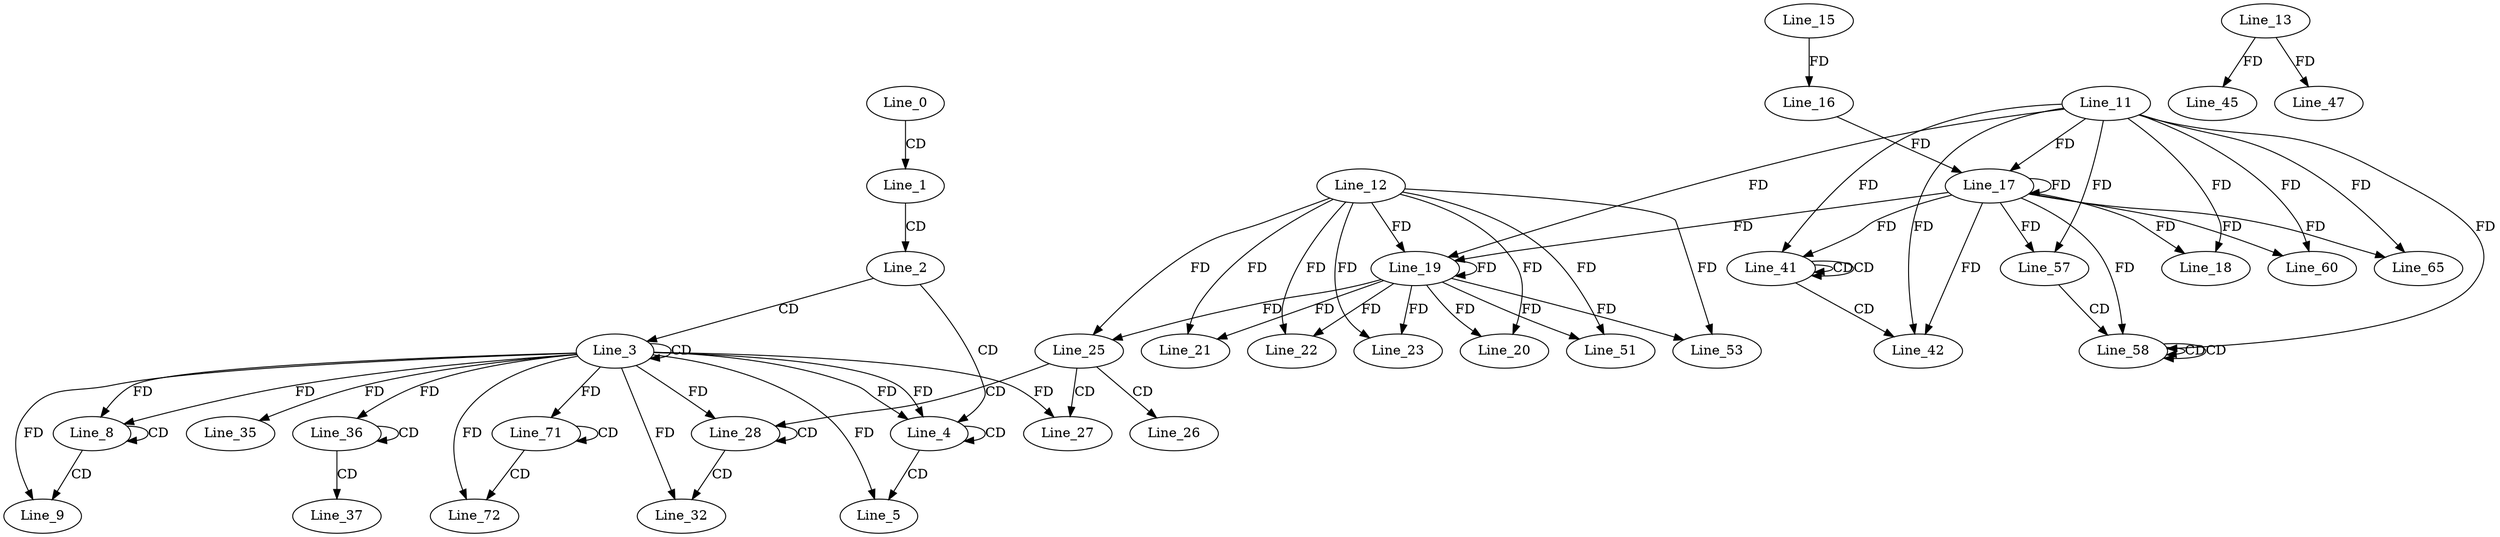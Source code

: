 digraph G {
  Line_0;
  Line_1;
  Line_2;
  Line_3;
  Line_3;
  Line_4;
  Line_4;
  Line_5;
  Line_8;
  Line_8;
  Line_9;
  Line_15;
  Line_16;
  Line_11;
  Line_17;
  Line_17;
  Line_16;
  Line_18;
  Line_12;
  Line_19;
  Line_19;
  Line_20;
  Line_21;
  Line_22;
  Line_23;
  Line_25;
  Line_25;
  Line_26;
  Line_27;
  Line_28;
  Line_28;
  Line_32;
  Line_35;
  Line_36;
  Line_36;
  Line_37;
  Line_41;
  Line_41;
  Line_41;
  Line_42;
  Line_13;
  Line_45;
  Line_47;
  Line_51;
  Line_53;
  Line_57;
  Line_58;
  Line_58;
  Line_58;
  Line_60;
  Line_65;
  Line_71;
  Line_71;
  Line_72;
  Line_0 -> Line_1 [ label="CD" ];
  Line_1 -> Line_2 [ label="CD" ];
  Line_2 -> Line_3 [ label="CD" ];
  Line_3 -> Line_3 [ label="CD" ];
  Line_2 -> Line_4 [ label="CD" ];
  Line_3 -> Line_4 [ label="FD" ];
  Line_4 -> Line_4 [ label="CD" ];
  Line_3 -> Line_4 [ label="FD" ];
  Line_4 -> Line_5 [ label="CD" ];
  Line_3 -> Line_5 [ label="FD" ];
  Line_3 -> Line_8 [ label="FD" ];
  Line_8 -> Line_8 [ label="CD" ];
  Line_3 -> Line_8 [ label="FD" ];
  Line_8 -> Line_9 [ label="CD" ];
  Line_3 -> Line_9 [ label="FD" ];
  Line_15 -> Line_16 [ label="FD" ];
  Line_11 -> Line_17 [ label="FD" ];
  Line_17 -> Line_17 [ label="FD" ];
  Line_16 -> Line_17 [ label="FD" ];
  Line_11 -> Line_18 [ label="FD" ];
  Line_17 -> Line_18 [ label="FD" ];
  Line_12 -> Line_19 [ label="FD" ];
  Line_19 -> Line_19 [ label="FD" ];
  Line_11 -> Line_19 [ label="FD" ];
  Line_17 -> Line_19 [ label="FD" ];
  Line_12 -> Line_20 [ label="FD" ];
  Line_19 -> Line_20 [ label="FD" ];
  Line_12 -> Line_21 [ label="FD" ];
  Line_19 -> Line_21 [ label="FD" ];
  Line_12 -> Line_22 [ label="FD" ];
  Line_19 -> Line_22 [ label="FD" ];
  Line_12 -> Line_23 [ label="FD" ];
  Line_19 -> Line_23 [ label="FD" ];
  Line_12 -> Line_25 [ label="FD" ];
  Line_19 -> Line_25 [ label="FD" ];
  Line_25 -> Line_26 [ label="CD" ];
  Line_25 -> Line_27 [ label="CD" ];
  Line_3 -> Line_27 [ label="FD" ];
  Line_25 -> Line_28 [ label="CD" ];
  Line_28 -> Line_28 [ label="CD" ];
  Line_3 -> Line_28 [ label="FD" ];
  Line_28 -> Line_32 [ label="CD" ];
  Line_3 -> Line_32 [ label="FD" ];
  Line_3 -> Line_35 [ label="FD" ];
  Line_36 -> Line_36 [ label="CD" ];
  Line_3 -> Line_36 [ label="FD" ];
  Line_36 -> Line_37 [ label="CD" ];
  Line_41 -> Line_41 [ label="CD" ];
  Line_41 -> Line_41 [ label="CD" ];
  Line_11 -> Line_41 [ label="FD" ];
  Line_17 -> Line_41 [ label="FD" ];
  Line_41 -> Line_42 [ label="CD" ];
  Line_11 -> Line_42 [ label="FD" ];
  Line_17 -> Line_42 [ label="FD" ];
  Line_13 -> Line_45 [ label="FD" ];
  Line_13 -> Line_47 [ label="FD" ];
  Line_12 -> Line_51 [ label="FD" ];
  Line_19 -> Line_51 [ label="FD" ];
  Line_12 -> Line_53 [ label="FD" ];
  Line_19 -> Line_53 [ label="FD" ];
  Line_11 -> Line_57 [ label="FD" ];
  Line_17 -> Line_57 [ label="FD" ];
  Line_57 -> Line_58 [ label="CD" ];
  Line_58 -> Line_58 [ label="CD" ];
  Line_58 -> Line_58 [ label="CD" ];
  Line_11 -> Line_58 [ label="FD" ];
  Line_17 -> Line_58 [ label="FD" ];
  Line_11 -> Line_60 [ label="FD" ];
  Line_17 -> Line_60 [ label="FD" ];
  Line_11 -> Line_65 [ label="FD" ];
  Line_17 -> Line_65 [ label="FD" ];
  Line_71 -> Line_71 [ label="CD" ];
  Line_3 -> Line_71 [ label="FD" ];
  Line_71 -> Line_72 [ label="CD" ];
  Line_3 -> Line_72 [ label="FD" ];
}
